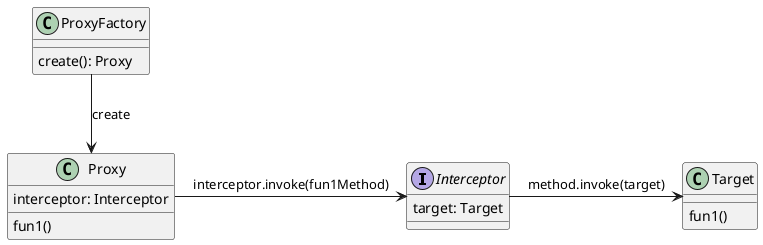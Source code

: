 @startuml
'https://plantuml.com/class-diagram

interface Interceptor {
target: Target
}

class Target {
fun1()
}

class Proxy {
interceptor: Interceptor
fun1()
}

class ProxyFactory {
create(): Proxy
}

ProxyFactory --> Proxy: create
Proxy -> Interceptor: interceptor.invoke(fun1Method)
Interceptor -> Target: method.invoke(target)


@enduml